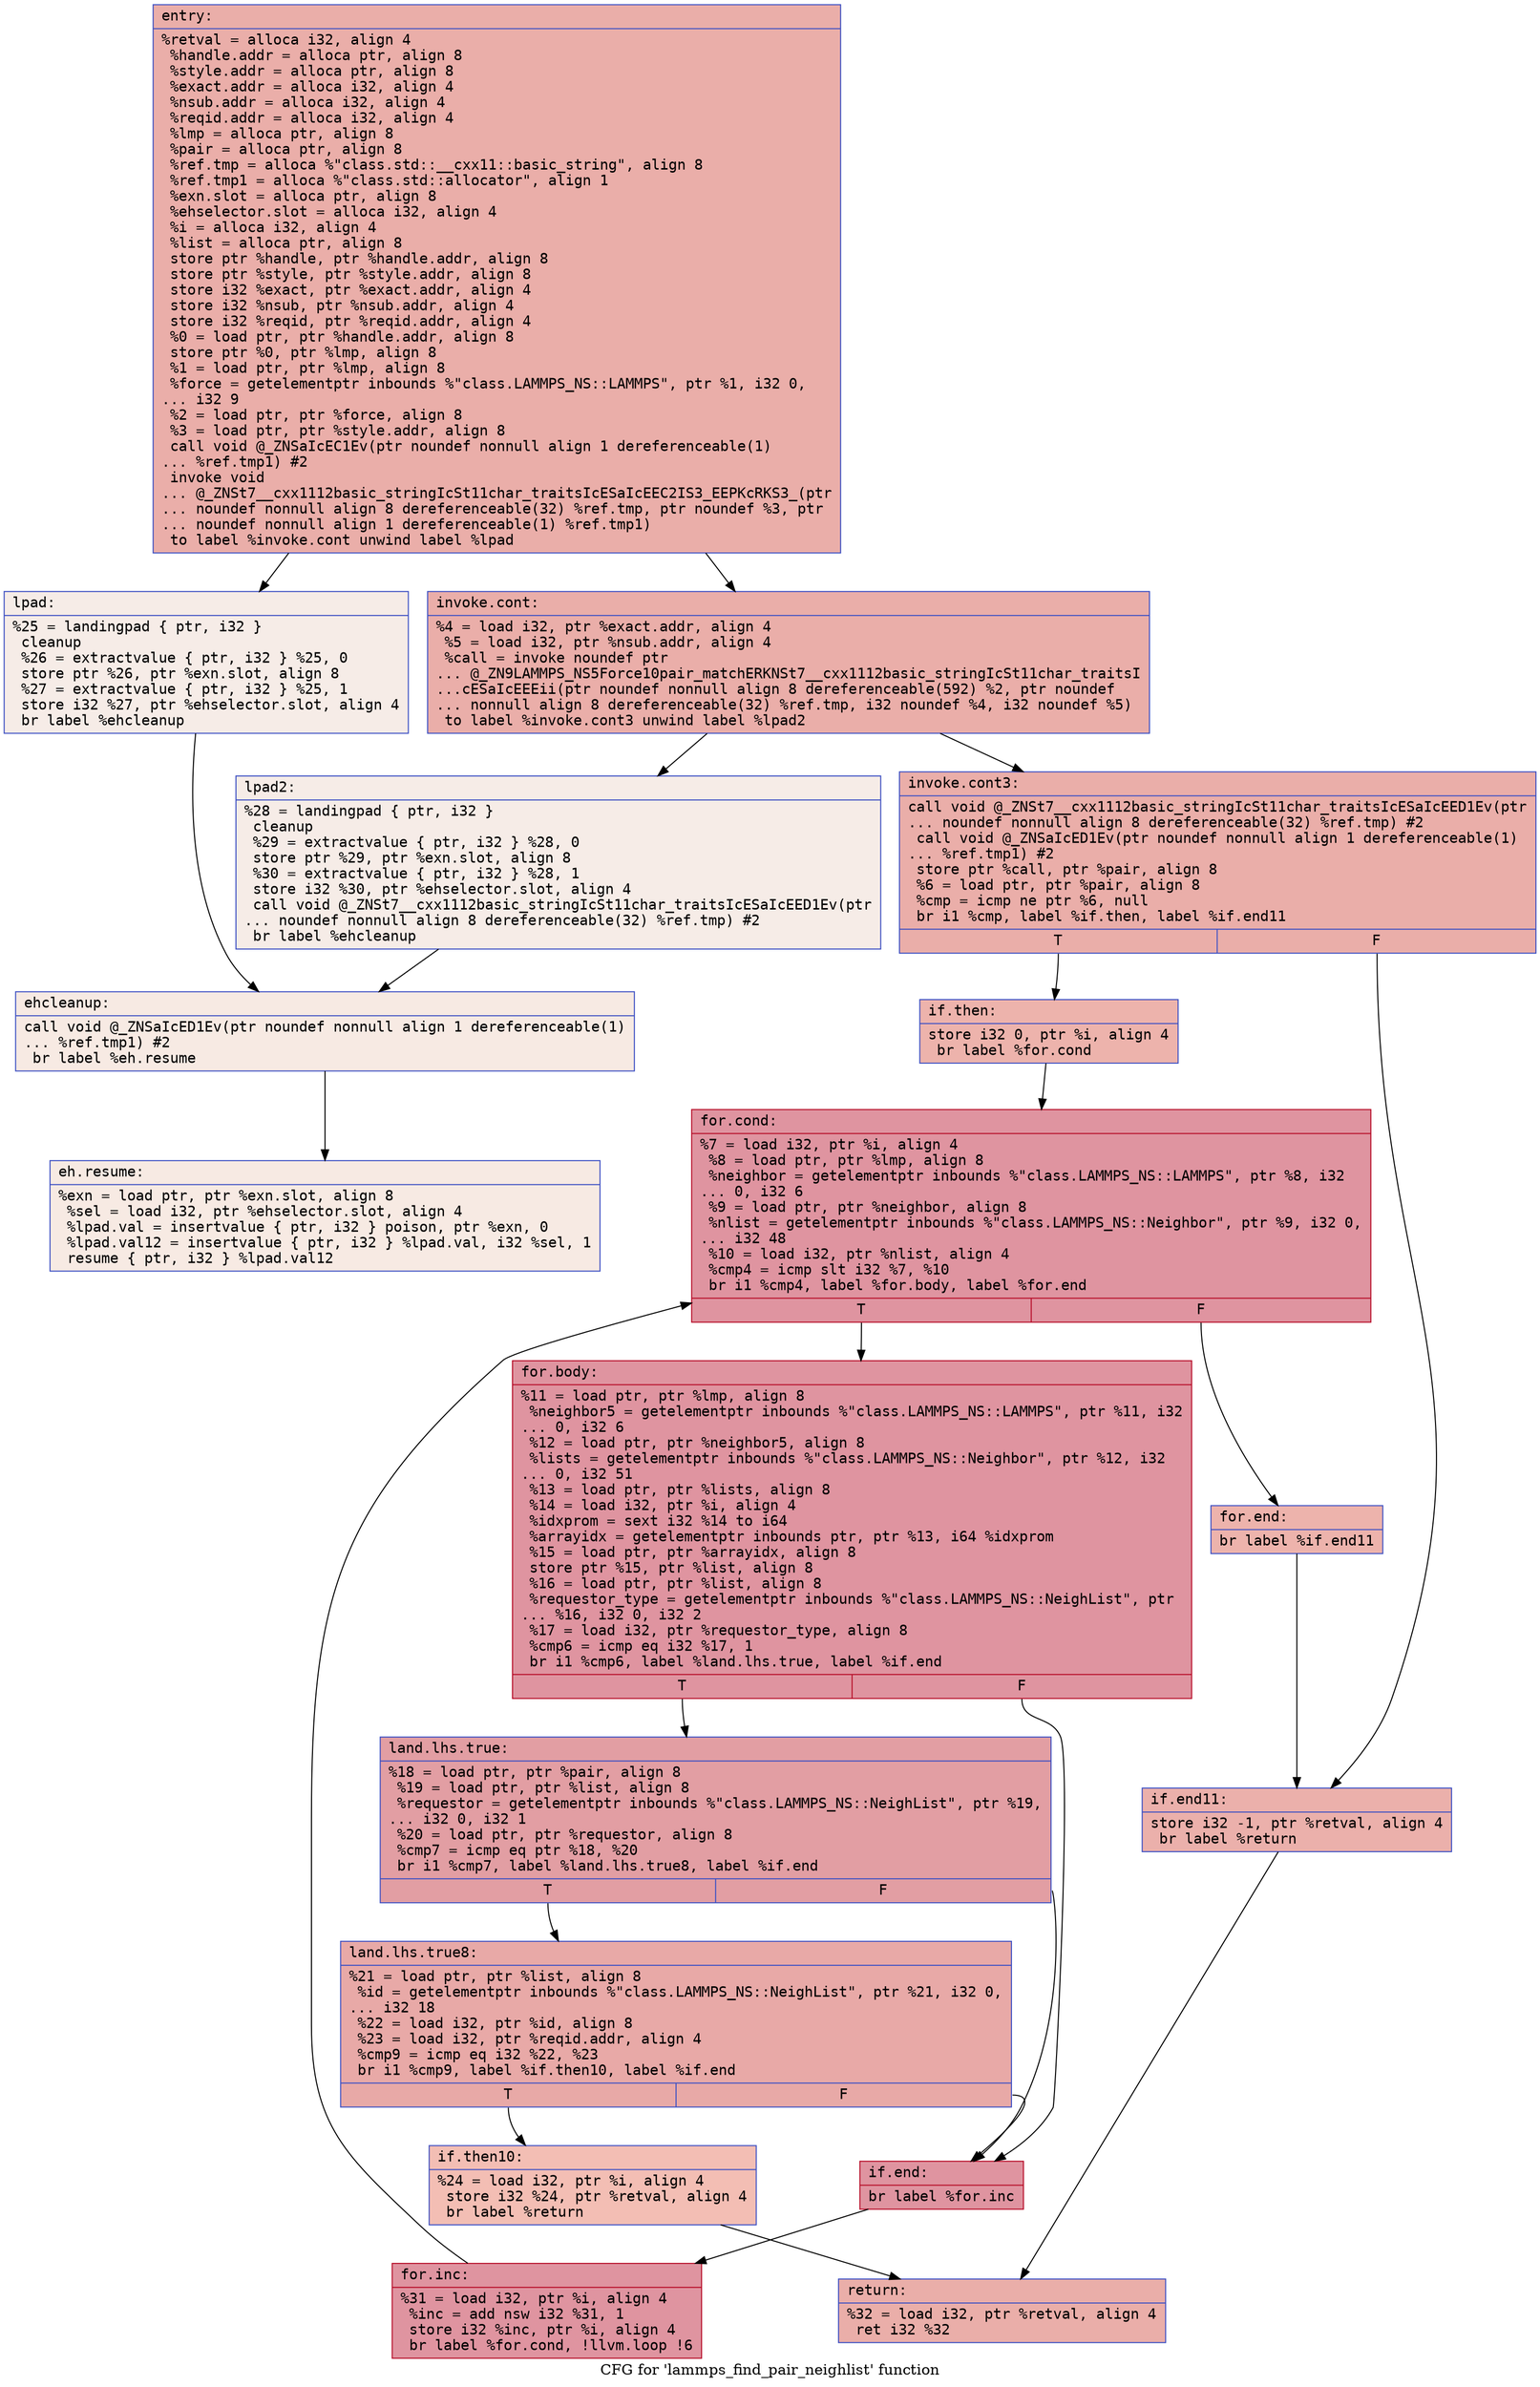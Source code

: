 digraph "CFG for 'lammps_find_pair_neighlist' function" {
	label="CFG for 'lammps_find_pair_neighlist' function";

	Node0x55bdf80d74a0 [shape=record,color="#3d50c3ff", style=filled, fillcolor="#d0473d70" fontname="Courier",label="{entry:\l|  %retval = alloca i32, align 4\l  %handle.addr = alloca ptr, align 8\l  %style.addr = alloca ptr, align 8\l  %exact.addr = alloca i32, align 4\l  %nsub.addr = alloca i32, align 4\l  %reqid.addr = alloca i32, align 4\l  %lmp = alloca ptr, align 8\l  %pair = alloca ptr, align 8\l  %ref.tmp = alloca %\"class.std::__cxx11::basic_string\", align 8\l  %ref.tmp1 = alloca %\"class.std::allocator\", align 1\l  %exn.slot = alloca ptr, align 8\l  %ehselector.slot = alloca i32, align 4\l  %i = alloca i32, align 4\l  %list = alloca ptr, align 8\l  store ptr %handle, ptr %handle.addr, align 8\l  store ptr %style, ptr %style.addr, align 8\l  store i32 %exact, ptr %exact.addr, align 4\l  store i32 %nsub, ptr %nsub.addr, align 4\l  store i32 %reqid, ptr %reqid.addr, align 4\l  %0 = load ptr, ptr %handle.addr, align 8\l  store ptr %0, ptr %lmp, align 8\l  %1 = load ptr, ptr %lmp, align 8\l  %force = getelementptr inbounds %\"class.LAMMPS_NS::LAMMPS\", ptr %1, i32 0,\l... i32 9\l  %2 = load ptr, ptr %force, align 8\l  %3 = load ptr, ptr %style.addr, align 8\l  call void @_ZNSaIcEC1Ev(ptr noundef nonnull align 1 dereferenceable(1)\l... %ref.tmp1) #2\l  invoke void\l... @_ZNSt7__cxx1112basic_stringIcSt11char_traitsIcESaIcEEC2IS3_EEPKcRKS3_(ptr\l... noundef nonnull align 8 dereferenceable(32) %ref.tmp, ptr noundef %3, ptr\l... noundef nonnull align 1 dereferenceable(1) %ref.tmp1)\l          to label %invoke.cont unwind label %lpad\l}"];
	Node0x55bdf80d74a0 -> Node0x55bdf80ddc60[tooltip="entry -> invoke.cont\nProbability 100.00%" ];
	Node0x55bdf80d74a0 -> Node0x55bdf80ddce0[tooltip="entry -> lpad\nProbability 0.00%" ];
	Node0x55bdf80ddc60 [shape=record,color="#3d50c3ff", style=filled, fillcolor="#d0473d70" fontname="Courier",label="{invoke.cont:\l|  %4 = load i32, ptr %exact.addr, align 4\l  %5 = load i32, ptr %nsub.addr, align 4\l  %call = invoke noundef ptr\l... @_ZN9LAMMPS_NS5Force10pair_matchERKNSt7__cxx1112basic_stringIcSt11char_traitsI\l...cESaIcEEEii(ptr noundef nonnull align 8 dereferenceable(592) %2, ptr noundef\l... nonnull align 8 dereferenceable(32) %ref.tmp, i32 noundef %4, i32 noundef %5)\l          to label %invoke.cont3 unwind label %lpad2\l}"];
	Node0x55bdf80ddc60 -> Node0x55bdf80ddc10[tooltip="invoke.cont -> invoke.cont3\nProbability 100.00%" ];
	Node0x55bdf80ddc60 -> Node0x55bdf80de080[tooltip="invoke.cont -> lpad2\nProbability 0.00%" ];
	Node0x55bdf80ddc10 [shape=record,color="#3d50c3ff", style=filled, fillcolor="#d0473d70" fontname="Courier",label="{invoke.cont3:\l|  call void @_ZNSt7__cxx1112basic_stringIcSt11char_traitsIcESaIcEED1Ev(ptr\l... noundef nonnull align 8 dereferenceable(32) %ref.tmp) #2\l  call void @_ZNSaIcED1Ev(ptr noundef nonnull align 1 dereferenceable(1)\l... %ref.tmp1) #2\l  store ptr %call, ptr %pair, align 8\l  %6 = load ptr, ptr %pair, align 8\l  %cmp = icmp ne ptr %6, null\l  br i1 %cmp, label %if.then, label %if.end11\l|{<s0>T|<s1>F}}"];
	Node0x55bdf80ddc10:s0 -> Node0x55bdf80de900[tooltip="invoke.cont3 -> if.then\nProbability 62.50%" ];
	Node0x55bdf80ddc10:s1 -> Node0x55bdf80de970[tooltip="invoke.cont3 -> if.end11\nProbability 37.50%" ];
	Node0x55bdf80de900 [shape=record,color="#3d50c3ff", style=filled, fillcolor="#d6524470" fontname="Courier",label="{if.then:\l|  store i32 0, ptr %i, align 4\l  br label %for.cond\l}"];
	Node0x55bdf80de900 -> Node0x55bdf80deb10[tooltip="if.then -> for.cond\nProbability 100.00%" ];
	Node0x55bdf80deb10 [shape=record,color="#b70d28ff", style=filled, fillcolor="#b70d2870" fontname="Courier",label="{for.cond:\l|  %7 = load i32, ptr %i, align 4\l  %8 = load ptr, ptr %lmp, align 8\l  %neighbor = getelementptr inbounds %\"class.LAMMPS_NS::LAMMPS\", ptr %8, i32\l... 0, i32 6\l  %9 = load ptr, ptr %neighbor, align 8\l  %nlist = getelementptr inbounds %\"class.LAMMPS_NS::Neighbor\", ptr %9, i32 0,\l... i32 48\l  %10 = load i32, ptr %nlist, align 4\l  %cmp4 = icmp slt i32 %7, %10\l  br i1 %cmp4, label %for.body, label %for.end\l|{<s0>T|<s1>F}}"];
	Node0x55bdf80deb10:s0 -> Node0x55bdf80df010[tooltip="for.cond -> for.body\nProbability 96.88%" ];
	Node0x55bdf80deb10:s1 -> Node0x55bdf80df090[tooltip="for.cond -> for.end\nProbability 3.12%" ];
	Node0x55bdf80df010 [shape=record,color="#b70d28ff", style=filled, fillcolor="#b70d2870" fontname="Courier",label="{for.body:\l|  %11 = load ptr, ptr %lmp, align 8\l  %neighbor5 = getelementptr inbounds %\"class.LAMMPS_NS::LAMMPS\", ptr %11, i32\l... 0, i32 6\l  %12 = load ptr, ptr %neighbor5, align 8\l  %lists = getelementptr inbounds %\"class.LAMMPS_NS::Neighbor\", ptr %12, i32\l... 0, i32 51\l  %13 = load ptr, ptr %lists, align 8\l  %14 = load i32, ptr %i, align 4\l  %idxprom = sext i32 %14 to i64\l  %arrayidx = getelementptr inbounds ptr, ptr %13, i64 %idxprom\l  %15 = load ptr, ptr %arrayidx, align 8\l  store ptr %15, ptr %list, align 8\l  %16 = load ptr, ptr %list, align 8\l  %requestor_type = getelementptr inbounds %\"class.LAMMPS_NS::NeighList\", ptr\l... %16, i32 0, i32 2\l  %17 = load i32, ptr %requestor_type, align 8\l  %cmp6 = icmp eq i32 %17, 1\l  br i1 %cmp6, label %land.lhs.true, label %if.end\l|{<s0>T|<s1>F}}"];
	Node0x55bdf80df010:s0 -> Node0x55bdf80dfaa0[tooltip="for.body -> land.lhs.true\nProbability 50.00%" ];
	Node0x55bdf80df010:s1 -> Node0x55bdf80dfb20[tooltip="for.body -> if.end\nProbability 50.00%" ];
	Node0x55bdf80dfaa0 [shape=record,color="#3d50c3ff", style=filled, fillcolor="#be242e70" fontname="Courier",label="{land.lhs.true:\l|  %18 = load ptr, ptr %pair, align 8\l  %19 = load ptr, ptr %list, align 8\l  %requestor = getelementptr inbounds %\"class.LAMMPS_NS::NeighList\", ptr %19,\l... i32 0, i32 1\l  %20 = load ptr, ptr %requestor, align 8\l  %cmp7 = icmp eq ptr %18, %20\l  br i1 %cmp7, label %land.lhs.true8, label %if.end\l|{<s0>T|<s1>F}}"];
	Node0x55bdf80dfaa0:s0 -> Node0x55bdf80dffc0[tooltip="land.lhs.true -> land.lhs.true8\nProbability 37.50%" ];
	Node0x55bdf80dfaa0:s1 -> Node0x55bdf80dfb20[tooltip="land.lhs.true -> if.end\nProbability 62.50%" ];
	Node0x55bdf80dffc0 [shape=record,color="#3d50c3ff", style=filled, fillcolor="#ca3b3770" fontname="Courier",label="{land.lhs.true8:\l|  %21 = load ptr, ptr %list, align 8\l  %id = getelementptr inbounds %\"class.LAMMPS_NS::NeighList\", ptr %21, i32 0,\l... i32 18\l  %22 = load i32, ptr %id, align 8\l  %23 = load i32, ptr %reqid.addr, align 4\l  %cmp9 = icmp eq i32 %22, %23\l  br i1 %cmp9, label %if.then10, label %if.end\l|{<s0>T|<s1>F}}"];
	Node0x55bdf80dffc0:s0 -> Node0x55bdf80e0400[tooltip="land.lhs.true8 -> if.then10\nProbability 3.12%" ];
	Node0x55bdf80dffc0:s1 -> Node0x55bdf80dfb20[tooltip="land.lhs.true8 -> if.end\nProbability 96.88%" ];
	Node0x55bdf80e0400 [shape=record,color="#3d50c3ff", style=filled, fillcolor="#e36c5570" fontname="Courier",label="{if.then10:\l|  %24 = load i32, ptr %i, align 4\l  store i32 %24, ptr %retval, align 4\l  br label %return\l}"];
	Node0x55bdf80e0400 -> Node0x55bdf80de2a0[tooltip="if.then10 -> return\nProbability 100.00%" ];
	Node0x55bdf80ddce0 [shape=record,color="#3d50c3ff", style=filled, fillcolor="#ead5c970" fontname="Courier",label="{lpad:\l|  %25 = landingpad \{ ptr, i32 \}\l          cleanup\l  %26 = extractvalue \{ ptr, i32 \} %25, 0\l  store ptr %26, ptr %exn.slot, align 8\l  %27 = extractvalue \{ ptr, i32 \} %25, 1\l  store i32 %27, ptr %ehselector.slot, align 4\l  br label %ehcleanup\l}"];
	Node0x55bdf80ddce0 -> Node0x55bdf80e0d00[tooltip="lpad -> ehcleanup\nProbability 100.00%" ];
	Node0x55bdf80de080 [shape=record,color="#3d50c3ff", style=filled, fillcolor="#ead5c970" fontname="Courier",label="{lpad2:\l|  %28 = landingpad \{ ptr, i32 \}\l          cleanup\l  %29 = extractvalue \{ ptr, i32 \} %28, 0\l  store ptr %29, ptr %exn.slot, align 8\l  %30 = extractvalue \{ ptr, i32 \} %28, 1\l  store i32 %30, ptr %ehselector.slot, align 4\l  call void @_ZNSt7__cxx1112basic_stringIcSt11char_traitsIcESaIcEED1Ev(ptr\l... noundef nonnull align 8 dereferenceable(32) %ref.tmp) #2\l  br label %ehcleanup\l}"];
	Node0x55bdf80de080 -> Node0x55bdf80e0d00[tooltip="lpad2 -> ehcleanup\nProbability 100.00%" ];
	Node0x55bdf80e0d00 [shape=record,color="#3d50c3ff", style=filled, fillcolor="#eed0c070" fontname="Courier",label="{ehcleanup:\l|  call void @_ZNSaIcED1Ev(ptr noundef nonnull align 1 dereferenceable(1)\l... %ref.tmp1) #2\l  br label %eh.resume\l}"];
	Node0x55bdf80e0d00 -> Node0x55bdf80e1360[tooltip="ehcleanup -> eh.resume\nProbability 100.00%" ];
	Node0x55bdf80dfb20 [shape=record,color="#b70d28ff", style=filled, fillcolor="#b70d2870" fontname="Courier",label="{if.end:\l|  br label %for.inc\l}"];
	Node0x55bdf80dfb20 -> Node0x55bdf80e1420[tooltip="if.end -> for.inc\nProbability 100.00%" ];
	Node0x55bdf80e1420 [shape=record,color="#b70d28ff", style=filled, fillcolor="#b70d2870" fontname="Courier",label="{for.inc:\l|  %31 = load i32, ptr %i, align 4\l  %inc = add nsw i32 %31, 1\l  store i32 %inc, ptr %i, align 4\l  br label %for.cond, !llvm.loop !6\l}"];
	Node0x55bdf80e1420 -> Node0x55bdf80deb10[tooltip="for.inc -> for.cond\nProbability 100.00%" ];
	Node0x55bdf80df090 [shape=record,color="#3d50c3ff", style=filled, fillcolor="#d6524470" fontname="Courier",label="{for.end:\l|  br label %if.end11\l}"];
	Node0x55bdf80df090 -> Node0x55bdf80de970[tooltip="for.end -> if.end11\nProbability 100.00%" ];
	Node0x55bdf80de970 [shape=record,color="#3d50c3ff", style=filled, fillcolor="#d24b4070" fontname="Courier",label="{if.end11:\l|  store i32 -1, ptr %retval, align 4\l  br label %return\l}"];
	Node0x55bdf80de970 -> Node0x55bdf80de2a0[tooltip="if.end11 -> return\nProbability 100.00%" ];
	Node0x55bdf80de2a0 [shape=record,color="#3d50c3ff", style=filled, fillcolor="#d0473d70" fontname="Courier",label="{return:\l|  %32 = load i32, ptr %retval, align 4\l  ret i32 %32\l}"];
	Node0x55bdf80e1360 [shape=record,color="#3d50c3ff", style=filled, fillcolor="#eed0c070" fontname="Courier",label="{eh.resume:\l|  %exn = load ptr, ptr %exn.slot, align 8\l  %sel = load i32, ptr %ehselector.slot, align 4\l  %lpad.val = insertvalue \{ ptr, i32 \} poison, ptr %exn, 0\l  %lpad.val12 = insertvalue \{ ptr, i32 \} %lpad.val, i32 %sel, 1\l  resume \{ ptr, i32 \} %lpad.val12\l}"];
}
